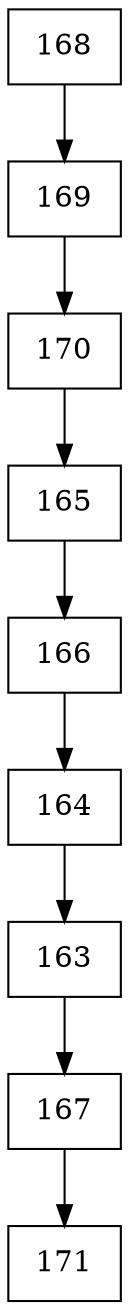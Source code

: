 digraph G {
  node [shape=record];
  node0 [label="{168}"];
  node0 -> node1;
  node1 [label="{169}"];
  node1 -> node2;
  node2 [label="{170}"];
  node2 -> node3;
  node3 [label="{165}"];
  node3 -> node4;
  node4 [label="{166}"];
  node4 -> node5;
  node5 [label="{164}"];
  node5 -> node6;
  node6 [label="{163}"];
  node6 -> node7;
  node7 [label="{167}"];
  node7 -> node8;
  node8 [label="{171}"];
}
